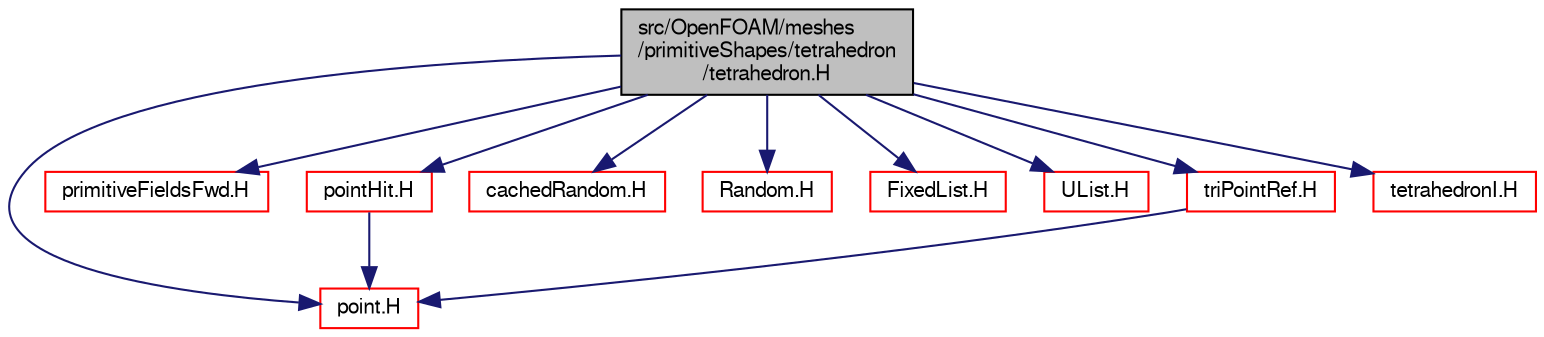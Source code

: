 digraph "src/OpenFOAM/meshes/primitiveShapes/tetrahedron/tetrahedron.H"
{
  bgcolor="transparent";
  edge [fontname="FreeSans",fontsize="10",labelfontname="FreeSans",labelfontsize="10"];
  node [fontname="FreeSans",fontsize="10",shape=record];
  Node0 [label="src/OpenFOAM/meshes\l/primitiveShapes/tetrahedron\l/tetrahedron.H",height=0.2,width=0.4,color="black", fillcolor="grey75", style="filled", fontcolor="black"];
  Node0 -> Node1 [color="midnightblue",fontsize="10",style="solid",fontname="FreeSans"];
  Node1 [label="point.H",height=0.2,width=0.4,color="red",URL="$a12059.html"];
  Node0 -> Node47 [color="midnightblue",fontsize="10",style="solid",fontname="FreeSans"];
  Node47 [label="primitiveFieldsFwd.H",height=0.2,width=0.4,color="red",URL="$a09638.html",tooltip="Forward declarations of the specialisations of Field<T> for scalar, vector and tensor. "];
  Node0 -> Node60 [color="midnightblue",fontsize="10",style="solid",fontname="FreeSans"];
  Node60 [label="pointHit.H",height=0.2,width=0.4,color="red",URL="$a12032.html"];
  Node60 -> Node1 [color="midnightblue",fontsize="10",style="solid",fontname="FreeSans"];
  Node0 -> Node79 [color="midnightblue",fontsize="10",style="solid",fontname="FreeSans"];
  Node79 [label="cachedRandom.H",height=0.2,width=0.4,color="red",URL="$a12452.html"];
  Node0 -> Node87 [color="midnightblue",fontsize="10",style="solid",fontname="FreeSans"];
  Node87 [label="Random.H",height=0.2,width=0.4,color="red",URL="$a12464.html"];
  Node0 -> Node88 [color="midnightblue",fontsize="10",style="solid",fontname="FreeSans"];
  Node88 [label="FixedList.H",height=0.2,width=0.4,color="red",URL="$a08642.html"];
  Node0 -> Node82 [color="midnightblue",fontsize="10",style="solid",fontname="FreeSans"];
  Node82 [label="UList.H",height=0.2,width=0.4,color="red",URL="$a08759.html"];
  Node0 -> Node100 [color="midnightblue",fontsize="10",style="solid",fontname="FreeSans"];
  Node100 [label="triPointRef.H",height=0.2,width=0.4,color="red",URL="$a12110.html"];
  Node100 -> Node1 [color="midnightblue",fontsize="10",style="solid",fontname="FreeSans"];
  Node0 -> Node121 [color="midnightblue",fontsize="10",style="solid",fontname="FreeSans"];
  Node121 [label="tetrahedronI.H",height=0.2,width=0.4,color="red",URL="$a12095.html"];
}
